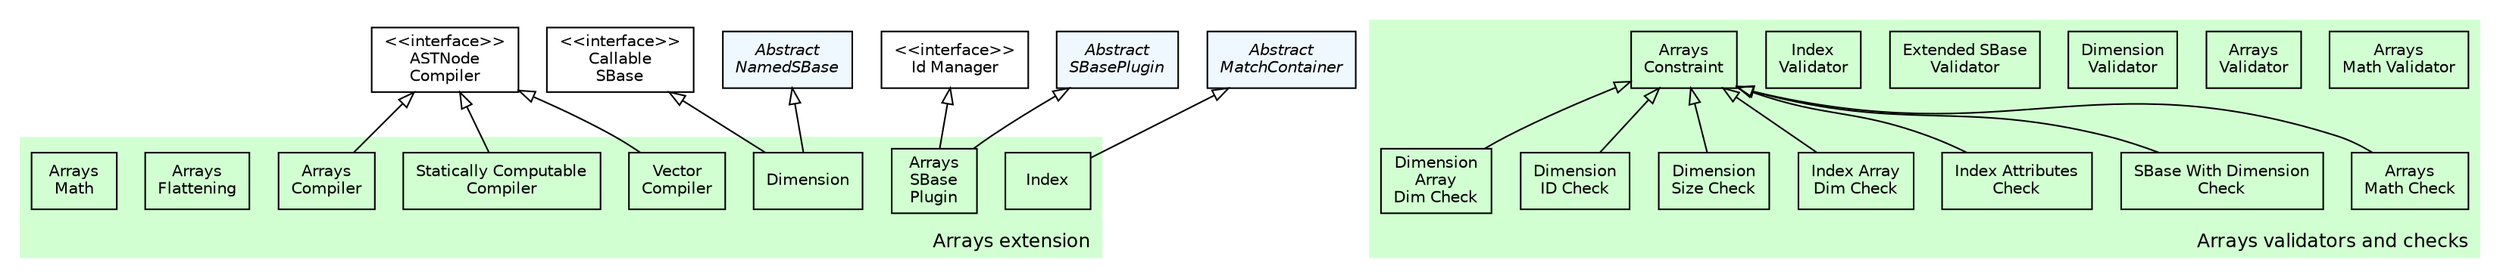 #!/usr/local/bin/dot
#
# dot -Tpdf type_hierarchy.dot -otype_hierarchy.pdf && acroread type_hierarchy.pdf &
# dot -Tpng type_hierarchy.dot -otype_hierarchy.png
#
# $Id$
# $URL$
# $Rev$

/*
 * Overview of the arrays extension type hierarchy
 */

strict digraph G{

	 nodesep=0.25;
	 ranksep=0.5;

	 edge [
	   fontname="Helvetica",
	   fontsize=10,
	   labelfontname="Helvetica",
	   labelfontsize=10
	 ];
	 node [
	   fontname="Helvetica",
	   fontsize=10,
	   shape=box
	 ];
	 
  /*
   * Interfaces
   */

  IdManager			                               [label="<<interface>>\nId Manager"];	 
  CallableSBase		                               [label="<<interface>>\nCallable\nSBase"];	 
  ASTNodeCompiler	                               [label="<<interface>>\nASTNode\nCompiler"];	 
  
	 /*
   * Abstract data types
   */
  AbstractNamedSBase                       [label=<<font face="Helvetica-Oblique">Abstract<br/>NamedSBase</font>>, style="filled", fillcolor="#F0F8FF"];
  AbstractMathContainer                    [label=<<font face="Helvetica-Oblique">Abstract<br/>MatchContainer</font>>, style="filled", fillcolor="#F0F8FF"];
  AbstractSBasePlugin                      [label=<<font face="Helvetica-Oblique">Abstract<br/>SBasePlugin</font>>, style="filled", fillcolor="#F0F8FF"];
  
  /*********************
   * Inheritance graph *
   *********************/
    
   
  subgraph clusterLayout {
    fontname="Helvetica";
    fontsize=12;
    style="filled";
    fillcolor="#d2ffd2"
    color="#ffffff"
    label="Arrays extension";
    labelloc=b;
    labeljust=r;

    // Interfaces
    
    // Enums
    
    // Objects

    ArraysSBasePlugin            		[label="Arrays\nSBase\nPlugin"];
    Dimension                     		[label="Dimension"];
    Index                     			[label="Index"];
    ArraysCompiler                     	[label="Arrays\nCompiler"];
    StaticallyComputableCompiler        [label="Statically Computable\nCompiler"];
    VectorCompiler        				[label="Vector\nCompiler"];
    ArraysFlattening        			[label="Arrays\nFlattening"];
    ArraysMath        					[label="Arrays\nMath"];


   }
   
   subgraph clusterValidators {
    fontname="Helvetica";
    fontsize=12;
    style="filled";
    fillcolor="#d2ffd2"
    color="#ffffff"
    label="Arrays validators and checks";
    labelloc=b;
    labeljust=r;
    
    ArraysMathValidator						        [label="Arrays\nMath Validator"];
    ArraysValidator        							[label="Arrays\nValidator"];    
    DimensionValidator        						[label="Dimension\nValidator"];
    ExtendedSBaseValidator        					[label="Extended SBase\nValidator"];
    IndexValidator        							[label="Index\nValidator"];
    ArraysConstraint        						[label="Arrays\nConstraint"];
    ArraysMathCheck        							[label="Arrays\nMath Check"];
    DimensionArrayDimCheck        					[label="Dimension\nArray\nDim Check"];
    DimensionIDCheck        						[label="Dimension\nID Check"];
    DimensionSizeCheck        						[label="Dimension\nSize Check"];
    IndexArrayDimCheck        						[label="Index Array\nDim Check"];
    IndexAttributesCheck        					[label="Index Attributes\nCheck"];
    SBaseWithDimensionCheck     					[label="SBase With Dimension\nCheck"];
    
    ArraysConstraint -> ArraysMathCheck            		[dir=back,arrowtail=empty];
    ArraysConstraint -> DimensionArrayDimCheck          [dir=back,arrowtail=empty];
    ArraysConstraint -> DimensionIDCheck            	[dir=back,arrowtail=empty];
    ArraysConstraint -> DimensionSizeCheck            	[dir=back,arrowtail=empty];	
    ArraysConstraint -> IndexArrayDimCheck            	[dir=back,arrowtail=empty];
    ArraysConstraint -> IndexAttributesCheck            [dir=back,arrowtail=empty];
    ArraysConstraint -> SBaseWithDimensionCheck         [dir=back,arrowtail=empty];
	    	    
	}
   
   /*********************
    * Inheritance graph *
    *********************/
   
   AbstractSBasePlugin -> ArraysSBasePlugin            	[dir=back,arrowtail=empty];
   AbstractNamedSBase -> Dimension            			[dir=back,arrowtail=empty];
   AbstractMathContainer -> Index            			[dir=back,arrowtail=empty];
   ASTNodeCompiler -> ArraysCompiler            		[dir=back,arrowtail=empty];
   ASTNodeCompiler -> StaticallyComputableCompiler      [dir=back,arrowtail=empty];
   ASTNodeCompiler -> VectorCompiler            		[dir=back,arrowtail=empty];
   IdManager -> ArraysSBasePlugin            			[dir=back,arrowtail=empty];
   CallableSBase -> Dimension            				[dir=back,arrowtail=empty];

}

